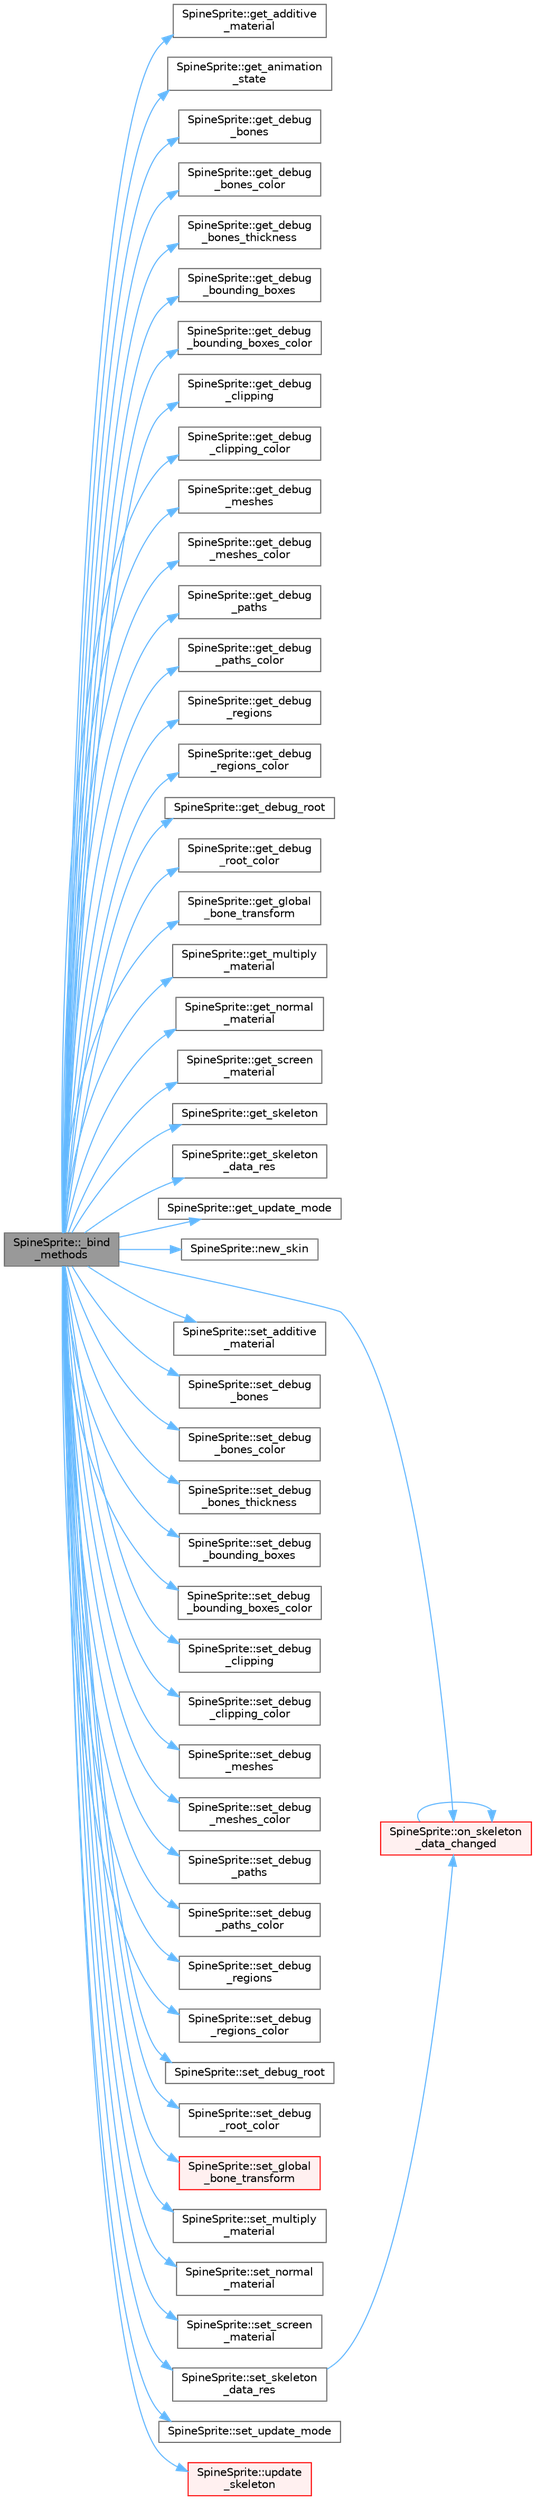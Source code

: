 digraph "SpineSprite::_bind_methods"
{
 // LATEX_PDF_SIZE
  bgcolor="transparent";
  edge [fontname=Helvetica,fontsize=10,labelfontname=Helvetica,labelfontsize=10];
  node [fontname=Helvetica,fontsize=10,shape=box,height=0.2,width=0.4];
  rankdir="LR";
  Node1 [id="Node000001",label="SpineSprite::_bind\l_methods",height=0.2,width=0.4,color="gray40", fillcolor="grey60", style="filled", fontcolor="black",tooltip=" "];
  Node1 -> Node2 [id="edge1_Node000001_Node000002",color="steelblue1",style="solid",tooltip=" "];
  Node2 [id="Node000002",label="SpineSprite::get_additive\l_material",height=0.2,width=0.4,color="grey40", fillcolor="white", style="filled",URL="$class_spine_sprite.html#a2ddceabe9d771cd7ed638083bcf3b0f1",tooltip=" "];
  Node1 -> Node3 [id="edge2_Node000001_Node000003",color="steelblue1",style="solid",tooltip=" "];
  Node3 [id="Node000003",label="SpineSprite::get_animation\l_state",height=0.2,width=0.4,color="grey40", fillcolor="white", style="filled",URL="$class_spine_sprite.html#ac6309c464c23803d8fc5d45a4cb4b7be",tooltip=" "];
  Node1 -> Node4 [id="edge3_Node000001_Node000004",color="steelblue1",style="solid",tooltip=" "];
  Node4 [id="Node000004",label="SpineSprite::get_debug\l_bones",height=0.2,width=0.4,color="grey40", fillcolor="white", style="filled",URL="$class_spine_sprite.html#a563d7da982123dc75c53b603d96366dd",tooltip=" "];
  Node1 -> Node5 [id="edge4_Node000001_Node000005",color="steelblue1",style="solid",tooltip=" "];
  Node5 [id="Node000005",label="SpineSprite::get_debug\l_bones_color",height=0.2,width=0.4,color="grey40", fillcolor="white", style="filled",URL="$class_spine_sprite.html#a5586fedaf6c0780641d39553714c3ab7",tooltip=" "];
  Node1 -> Node6 [id="edge5_Node000001_Node000006",color="steelblue1",style="solid",tooltip=" "];
  Node6 [id="Node000006",label="SpineSprite::get_debug\l_bones_thickness",height=0.2,width=0.4,color="grey40", fillcolor="white", style="filled",URL="$class_spine_sprite.html#a650b67aed592b142b0316f543f514cd9",tooltip=" "];
  Node1 -> Node7 [id="edge6_Node000001_Node000007",color="steelblue1",style="solid",tooltip=" "];
  Node7 [id="Node000007",label="SpineSprite::get_debug\l_bounding_boxes",height=0.2,width=0.4,color="grey40", fillcolor="white", style="filled",URL="$class_spine_sprite.html#af4a56f359ac306fa86b7bbac2cd84c77",tooltip=" "];
  Node1 -> Node8 [id="edge7_Node000001_Node000008",color="steelblue1",style="solid",tooltip=" "];
  Node8 [id="Node000008",label="SpineSprite::get_debug\l_bounding_boxes_color",height=0.2,width=0.4,color="grey40", fillcolor="white", style="filled",URL="$class_spine_sprite.html#a75462e0aa3caf575c0f2e3bf4f599f51",tooltip=" "];
  Node1 -> Node9 [id="edge8_Node000001_Node000009",color="steelblue1",style="solid",tooltip=" "];
  Node9 [id="Node000009",label="SpineSprite::get_debug\l_clipping",height=0.2,width=0.4,color="grey40", fillcolor="white", style="filled",URL="$class_spine_sprite.html#a869f841654a5962dc5221431b77638ff",tooltip=" "];
  Node1 -> Node10 [id="edge9_Node000001_Node000010",color="steelblue1",style="solid",tooltip=" "];
  Node10 [id="Node000010",label="SpineSprite::get_debug\l_clipping_color",height=0.2,width=0.4,color="grey40", fillcolor="white", style="filled",URL="$class_spine_sprite.html#a1bc464d7ec9a67eb59b35386ba86194e",tooltip=" "];
  Node1 -> Node11 [id="edge10_Node000001_Node000011",color="steelblue1",style="solid",tooltip=" "];
  Node11 [id="Node000011",label="SpineSprite::get_debug\l_meshes",height=0.2,width=0.4,color="grey40", fillcolor="white", style="filled",URL="$class_spine_sprite.html#a72f2a528da694e74c0d53a825311cbcd",tooltip=" "];
  Node1 -> Node12 [id="edge11_Node000001_Node000012",color="steelblue1",style="solid",tooltip=" "];
  Node12 [id="Node000012",label="SpineSprite::get_debug\l_meshes_color",height=0.2,width=0.4,color="grey40", fillcolor="white", style="filled",URL="$class_spine_sprite.html#a26c4287d5d254e970d256412cbcdc1e0",tooltip=" "];
  Node1 -> Node13 [id="edge12_Node000001_Node000013",color="steelblue1",style="solid",tooltip=" "];
  Node13 [id="Node000013",label="SpineSprite::get_debug\l_paths",height=0.2,width=0.4,color="grey40", fillcolor="white", style="filled",URL="$class_spine_sprite.html#a669ae38811f3946df73e3988621e5b52",tooltip=" "];
  Node1 -> Node14 [id="edge13_Node000001_Node000014",color="steelblue1",style="solid",tooltip=" "];
  Node14 [id="Node000014",label="SpineSprite::get_debug\l_paths_color",height=0.2,width=0.4,color="grey40", fillcolor="white", style="filled",URL="$class_spine_sprite.html#a2ba4b6a5e9bc7748ea96df18c416b321",tooltip=" "];
  Node1 -> Node15 [id="edge14_Node000001_Node000015",color="steelblue1",style="solid",tooltip=" "];
  Node15 [id="Node000015",label="SpineSprite::get_debug\l_regions",height=0.2,width=0.4,color="grey40", fillcolor="white", style="filled",URL="$class_spine_sprite.html#a16b4dcf965d762999198bc23ce844b4b",tooltip=" "];
  Node1 -> Node16 [id="edge15_Node000001_Node000016",color="steelblue1",style="solid",tooltip=" "];
  Node16 [id="Node000016",label="SpineSprite::get_debug\l_regions_color",height=0.2,width=0.4,color="grey40", fillcolor="white", style="filled",URL="$class_spine_sprite.html#adae470f4b80f4e4780fbba561240060e",tooltip=" "];
  Node1 -> Node17 [id="edge16_Node000001_Node000017",color="steelblue1",style="solid",tooltip=" "];
  Node17 [id="Node000017",label="SpineSprite::get_debug_root",height=0.2,width=0.4,color="grey40", fillcolor="white", style="filled",URL="$class_spine_sprite.html#a4fc055d0f86f264cea3d41f8aec892b8",tooltip=" "];
  Node1 -> Node18 [id="edge17_Node000001_Node000018",color="steelblue1",style="solid",tooltip=" "];
  Node18 [id="Node000018",label="SpineSprite::get_debug\l_root_color",height=0.2,width=0.4,color="grey40", fillcolor="white", style="filled",URL="$class_spine_sprite.html#a931ede2a76f9d4ed9d461f778097cde8",tooltip=" "];
  Node1 -> Node19 [id="edge18_Node000001_Node000019",color="steelblue1",style="solid",tooltip=" "];
  Node19 [id="Node000019",label="SpineSprite::get_global\l_bone_transform",height=0.2,width=0.4,color="grey40", fillcolor="white", style="filled",URL="$class_spine_sprite.html#aada5d89e0859f4687f4a00ba6ef227a1",tooltip=" "];
  Node1 -> Node20 [id="edge19_Node000001_Node000020",color="steelblue1",style="solid",tooltip=" "];
  Node20 [id="Node000020",label="SpineSprite::get_multiply\l_material",height=0.2,width=0.4,color="grey40", fillcolor="white", style="filled",URL="$class_spine_sprite.html#a302dcf54e46e6573d2476835edd3cff8",tooltip=" "];
  Node1 -> Node21 [id="edge20_Node000001_Node000021",color="steelblue1",style="solid",tooltip=" "];
  Node21 [id="Node000021",label="SpineSprite::get_normal\l_material",height=0.2,width=0.4,color="grey40", fillcolor="white", style="filled",URL="$class_spine_sprite.html#a6be15e79bf8ce991a804a8db8465b83b",tooltip=" "];
  Node1 -> Node22 [id="edge21_Node000001_Node000022",color="steelblue1",style="solid",tooltip=" "];
  Node22 [id="Node000022",label="SpineSprite::get_screen\l_material",height=0.2,width=0.4,color="grey40", fillcolor="white", style="filled",URL="$class_spine_sprite.html#a295dc990bc2ee9dc7f454f61f5e63382",tooltip=" "];
  Node1 -> Node23 [id="edge22_Node000001_Node000023",color="steelblue1",style="solid",tooltip=" "];
  Node23 [id="Node000023",label="SpineSprite::get_skeleton",height=0.2,width=0.4,color="grey40", fillcolor="white", style="filled",URL="$class_spine_sprite.html#a300cfc5ffc68ecbde46f4de2ffefe338",tooltip=" "];
  Node1 -> Node24 [id="edge23_Node000001_Node000024",color="steelblue1",style="solid",tooltip=" "];
  Node24 [id="Node000024",label="SpineSprite::get_skeleton\l_data_res",height=0.2,width=0.4,color="grey40", fillcolor="white", style="filled",URL="$class_spine_sprite.html#a06f26ff71959ffceeefa1fad71e16fbe",tooltip=" "];
  Node1 -> Node25 [id="edge24_Node000001_Node000025",color="steelblue1",style="solid",tooltip=" "];
  Node25 [id="Node000025",label="SpineSprite::get_update_mode",height=0.2,width=0.4,color="grey40", fillcolor="white", style="filled",URL="$class_spine_sprite.html#a70de50f2c58a424cbbb002ef828f3508",tooltip=" "];
  Node1 -> Node26 [id="edge25_Node000001_Node000026",color="steelblue1",style="solid",tooltip=" "];
  Node26 [id="Node000026",label="SpineSprite::new_skin",height=0.2,width=0.4,color="grey40", fillcolor="white", style="filled",URL="$class_spine_sprite.html#adc22f346b704966bf7e834a6fc8be7aa",tooltip=" "];
  Node1 -> Node27 [id="edge26_Node000001_Node000027",color="steelblue1",style="solid",tooltip=" "];
  Node27 [id="Node000027",label="SpineSprite::on_skeleton\l_data_changed",height=0.2,width=0.4,color="red", fillcolor="#FFF0F0", style="filled",URL="$class_spine_sprite.html#a22afab1cfc0190e6fc80022faa69281e",tooltip=" "];
  Node27 -> Node27 [id="edge27_Node000027_Node000027",color="steelblue1",style="solid",tooltip=" "];
  Node1 -> Node70 [id="edge28_Node000001_Node000070",color="steelblue1",style="solid",tooltip=" "];
  Node70 [id="Node000070",label="SpineSprite::set_additive\l_material",height=0.2,width=0.4,color="grey40", fillcolor="white", style="filled",URL="$class_spine_sprite.html#aa0d19a9441b64c1a2c4220431d6aea91",tooltip=" "];
  Node1 -> Node71 [id="edge29_Node000001_Node000071",color="steelblue1",style="solid",tooltip=" "];
  Node71 [id="Node000071",label="SpineSprite::set_debug\l_bones",height=0.2,width=0.4,color="grey40", fillcolor="white", style="filled",URL="$class_spine_sprite.html#a3adab5907932dfb610b0f32d79483262",tooltip=" "];
  Node1 -> Node72 [id="edge30_Node000001_Node000072",color="steelblue1",style="solid",tooltip=" "];
  Node72 [id="Node000072",label="SpineSprite::set_debug\l_bones_color",height=0.2,width=0.4,color="grey40", fillcolor="white", style="filled",URL="$class_spine_sprite.html#a7da0fe8c8b582e8713e775ad802e57fb",tooltip=" "];
  Node1 -> Node73 [id="edge31_Node000001_Node000073",color="steelblue1",style="solid",tooltip=" "];
  Node73 [id="Node000073",label="SpineSprite::set_debug\l_bones_thickness",height=0.2,width=0.4,color="grey40", fillcolor="white", style="filled",URL="$class_spine_sprite.html#a79ea4c5fda7fb24628fd5280e89db367",tooltip=" "];
  Node1 -> Node74 [id="edge32_Node000001_Node000074",color="steelblue1",style="solid",tooltip=" "];
  Node74 [id="Node000074",label="SpineSprite::set_debug\l_bounding_boxes",height=0.2,width=0.4,color="grey40", fillcolor="white", style="filled",URL="$class_spine_sprite.html#a5a2277c0976f20b54f2c39e2ce006ddc",tooltip=" "];
  Node1 -> Node75 [id="edge33_Node000001_Node000075",color="steelblue1",style="solid",tooltip=" "];
  Node75 [id="Node000075",label="SpineSprite::set_debug\l_bounding_boxes_color",height=0.2,width=0.4,color="grey40", fillcolor="white", style="filled",URL="$class_spine_sprite.html#ab1d0f9ad400e49a0015424403ec05d67",tooltip=" "];
  Node1 -> Node76 [id="edge34_Node000001_Node000076",color="steelblue1",style="solid",tooltip=" "];
  Node76 [id="Node000076",label="SpineSprite::set_debug\l_clipping",height=0.2,width=0.4,color="grey40", fillcolor="white", style="filled",URL="$class_spine_sprite.html#a1fd0a3d4df64072d0c4f08206c076c9c",tooltip=" "];
  Node1 -> Node77 [id="edge35_Node000001_Node000077",color="steelblue1",style="solid",tooltip=" "];
  Node77 [id="Node000077",label="SpineSprite::set_debug\l_clipping_color",height=0.2,width=0.4,color="grey40", fillcolor="white", style="filled",URL="$class_spine_sprite.html#a1b9706072c0d1ef1cd902d96f6703dd6",tooltip=" "];
  Node1 -> Node78 [id="edge36_Node000001_Node000078",color="steelblue1",style="solid",tooltip=" "];
  Node78 [id="Node000078",label="SpineSprite::set_debug\l_meshes",height=0.2,width=0.4,color="grey40", fillcolor="white", style="filled",URL="$class_spine_sprite.html#ab54c7571fbc50e308c0916f231205717",tooltip=" "];
  Node1 -> Node79 [id="edge37_Node000001_Node000079",color="steelblue1",style="solid",tooltip=" "];
  Node79 [id="Node000079",label="SpineSprite::set_debug\l_meshes_color",height=0.2,width=0.4,color="grey40", fillcolor="white", style="filled",URL="$class_spine_sprite.html#abc4170522604f0dbbae1cc80f6631931",tooltip=" "];
  Node1 -> Node80 [id="edge38_Node000001_Node000080",color="steelblue1",style="solid",tooltip=" "];
  Node80 [id="Node000080",label="SpineSprite::set_debug\l_paths",height=0.2,width=0.4,color="grey40", fillcolor="white", style="filled",URL="$class_spine_sprite.html#a14db20926e37e57037be2d0458441e86",tooltip=" "];
  Node1 -> Node81 [id="edge39_Node000001_Node000081",color="steelblue1",style="solid",tooltip=" "];
  Node81 [id="Node000081",label="SpineSprite::set_debug\l_paths_color",height=0.2,width=0.4,color="grey40", fillcolor="white", style="filled",URL="$class_spine_sprite.html#afe85ec594f07ea33bdb9b1de6cc99fd9",tooltip=" "];
  Node1 -> Node82 [id="edge40_Node000001_Node000082",color="steelblue1",style="solid",tooltip=" "];
  Node82 [id="Node000082",label="SpineSprite::set_debug\l_regions",height=0.2,width=0.4,color="grey40", fillcolor="white", style="filled",URL="$class_spine_sprite.html#a238afa352c8b456741aa7fb0a6be6573",tooltip=" "];
  Node1 -> Node83 [id="edge41_Node000001_Node000083",color="steelblue1",style="solid",tooltip=" "];
  Node83 [id="Node000083",label="SpineSprite::set_debug\l_regions_color",height=0.2,width=0.4,color="grey40", fillcolor="white", style="filled",URL="$class_spine_sprite.html#a4bc1321e073539bb7eefef60470e58b9",tooltip=" "];
  Node1 -> Node84 [id="edge42_Node000001_Node000084",color="steelblue1",style="solid",tooltip=" "];
  Node84 [id="Node000084",label="SpineSprite::set_debug_root",height=0.2,width=0.4,color="grey40", fillcolor="white", style="filled",URL="$class_spine_sprite.html#a9d67ded9d8db49151fb70d370870a63a",tooltip=" "];
  Node1 -> Node85 [id="edge43_Node000001_Node000085",color="steelblue1",style="solid",tooltip=" "];
  Node85 [id="Node000085",label="SpineSprite::set_debug\l_root_color",height=0.2,width=0.4,color="grey40", fillcolor="white", style="filled",URL="$class_spine_sprite.html#a8b8dabe7e38ebc0e6b7c33f7ef1a8bea",tooltip=" "];
  Node1 -> Node86 [id="edge44_Node000001_Node000086",color="steelblue1",style="solid",tooltip=" "];
  Node86 [id="Node000086",label="SpineSprite::set_global\l_bone_transform",height=0.2,width=0.4,color="red", fillcolor="#FFF0F0", style="filled",URL="$class_spine_sprite.html#a48fd52b1f834e0cad2fed80264d097b3",tooltip=" "];
  Node1 -> Node88 [id="edge45_Node000001_Node000088",color="steelblue1",style="solid",tooltip=" "];
  Node88 [id="Node000088",label="SpineSprite::set_multiply\l_material",height=0.2,width=0.4,color="grey40", fillcolor="white", style="filled",URL="$class_spine_sprite.html#afd9d3295f17b64cdec0e3c221ede0abc",tooltip=" "];
  Node1 -> Node89 [id="edge46_Node000001_Node000089",color="steelblue1",style="solid",tooltip=" "];
  Node89 [id="Node000089",label="SpineSprite::set_normal\l_material",height=0.2,width=0.4,color="grey40", fillcolor="white", style="filled",URL="$class_spine_sprite.html#a4b0344d6c0102f9a49cbfa9e7003b722",tooltip=" "];
  Node1 -> Node90 [id="edge47_Node000001_Node000090",color="steelblue1",style="solid",tooltip=" "];
  Node90 [id="Node000090",label="SpineSprite::set_screen\l_material",height=0.2,width=0.4,color="grey40", fillcolor="white", style="filled",URL="$class_spine_sprite.html#a4e65b71eafd499ed602a803d6bfb4241",tooltip=" "];
  Node1 -> Node91 [id="edge48_Node000001_Node000091",color="steelblue1",style="solid",tooltip=" "];
  Node91 [id="Node000091",label="SpineSprite::set_skeleton\l_data_res",height=0.2,width=0.4,color="grey40", fillcolor="white", style="filled",URL="$class_spine_sprite.html#af643adf2c0160630a03cb193352d18e5",tooltip=" "];
  Node91 -> Node27 [id="edge49_Node000091_Node000027",color="steelblue1",style="solid",tooltip=" "];
  Node1 -> Node92 [id="edge50_Node000001_Node000092",color="steelblue1",style="solid",tooltip=" "];
  Node92 [id="Node000092",label="SpineSprite::set_update_mode",height=0.2,width=0.4,color="grey40", fillcolor="white", style="filled",URL="$class_spine_sprite.html#ae235d8c48801080fa868d64b7de5c5e0",tooltip=" "];
  Node1 -> Node54 [id="edge51_Node000001_Node000054",color="steelblue1",style="solid",tooltip=" "];
  Node54 [id="Node000054",label="SpineSprite::update\l_skeleton",height=0.2,width=0.4,color="red", fillcolor="#FFF0F0", style="filled",URL="$class_spine_sprite.html#a226b2111bf42fa54e7790dda93200380",tooltip=" "];
}
